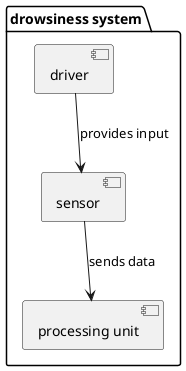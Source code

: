 @startuml
package "drowsiness system"{
[driver]
[sensor]
[processing unit]
[driver]-->[sensor]:provides input
[sensor]-->[processing unit]:sends data
}
@enduml
